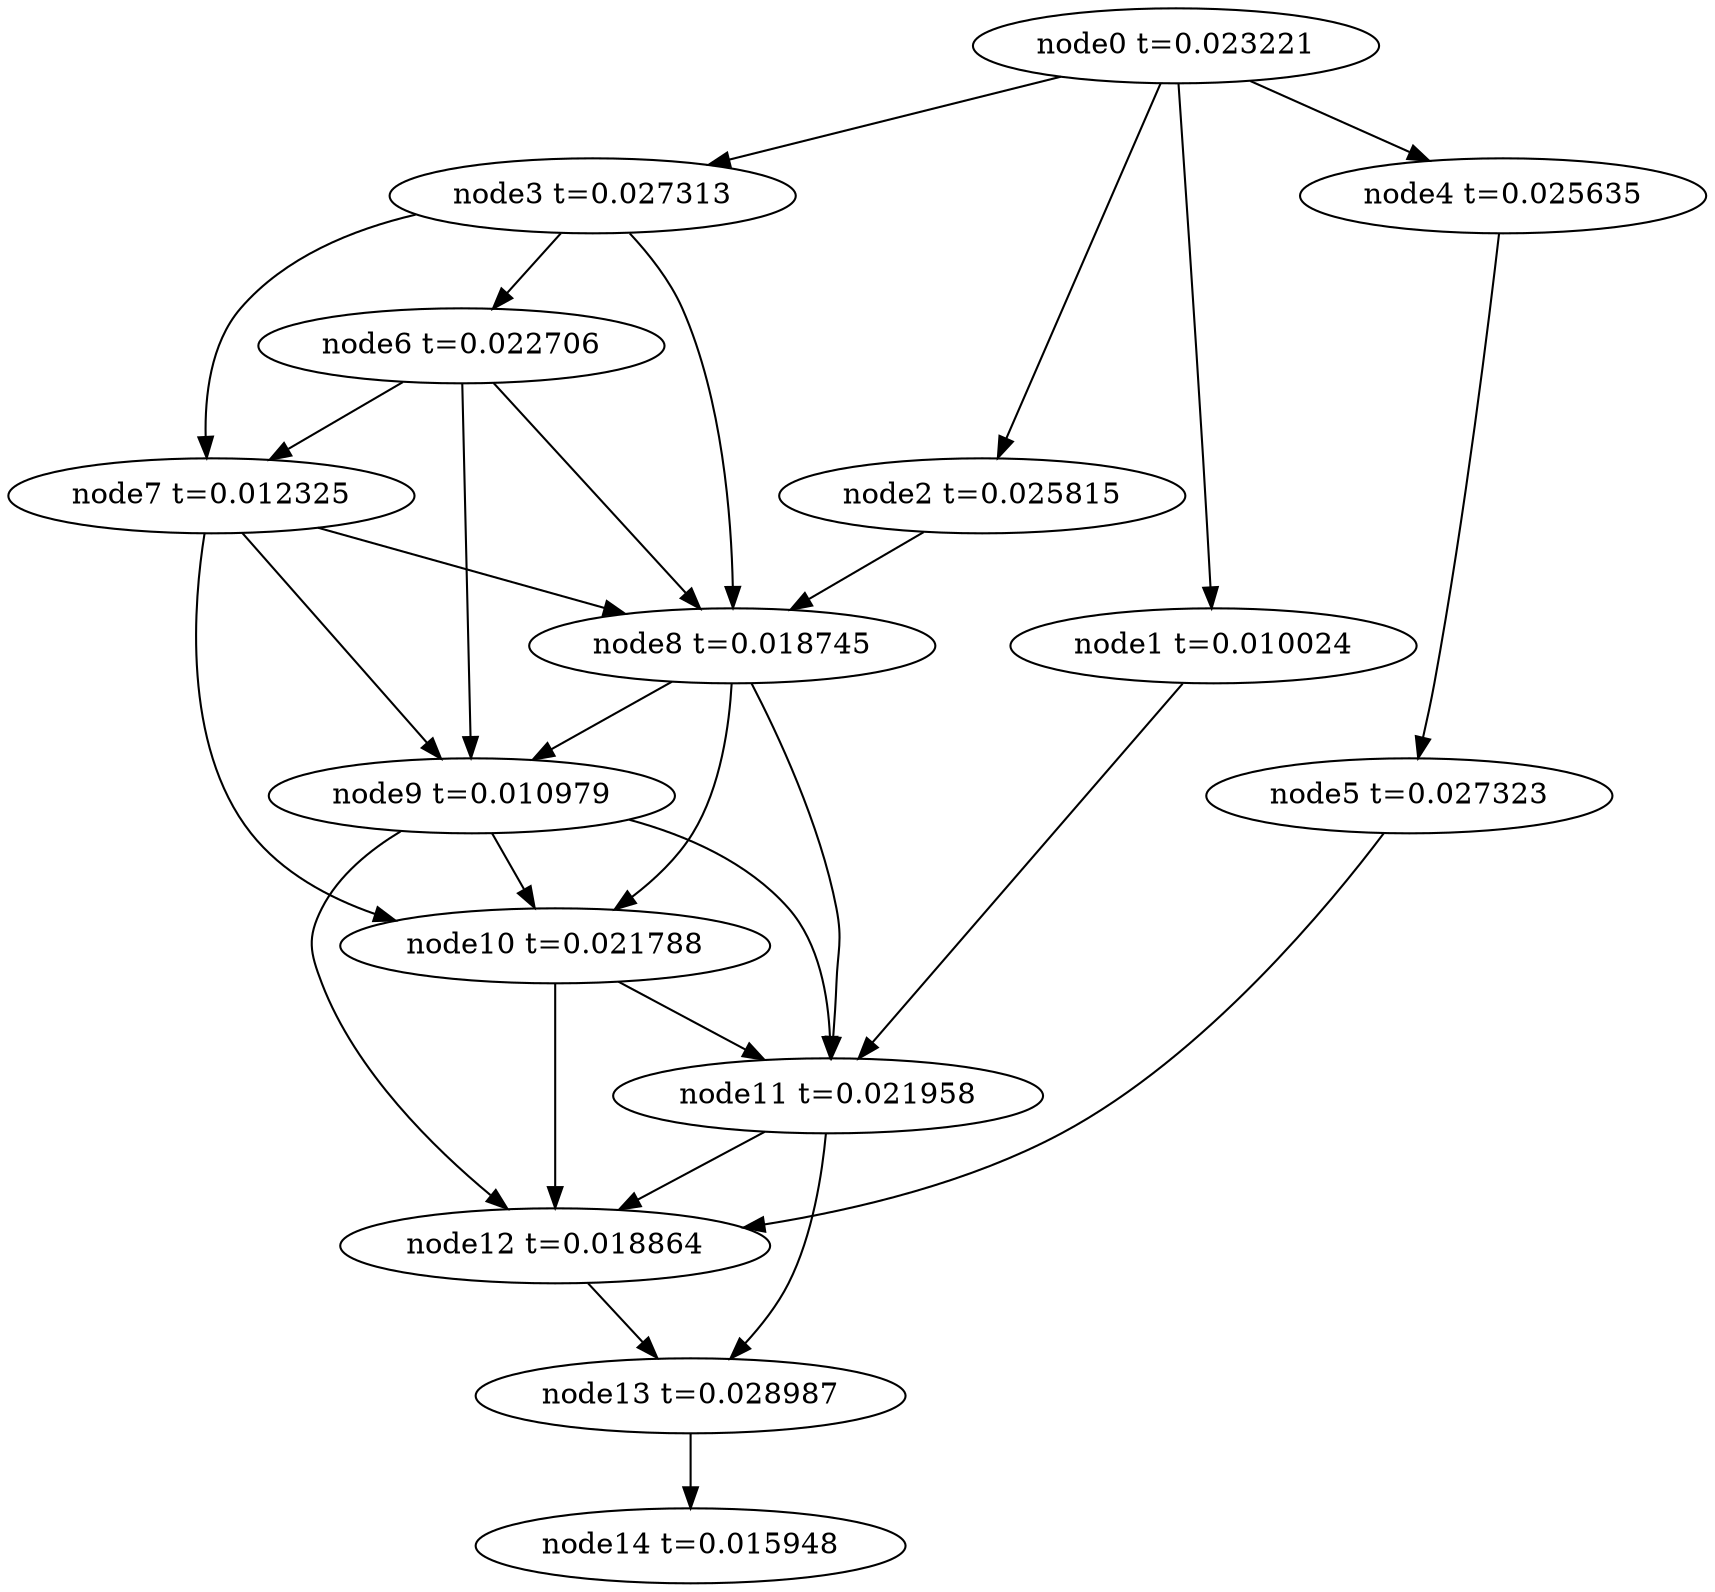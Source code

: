 digraph g{
	node14[label="node14 t=0.015948"]
	node13 -> node14
	node13[label="node13 t=0.028987"];
	node12 -> node13
	node12[label="node12 t=0.018864"];
	node11 -> node13
	node11 -> node12
	node11[label="node11 t=0.021958"];
	node10 -> node12
	node10 -> node11
	node10[label="node10 t=0.021788"];
	node9 -> node12
	node9 -> node11
	node9 -> node10
	node9[label="node9 t=0.010979"];
	node8 -> node11
	node8 -> node10
	node8 -> node9
	node8[label="node8 t=0.018745"];
	node7 -> node10
	node7 -> node9
	node7 -> node8
	node7[label="node7 t=0.012325"];
	node6 -> node9
	node6 -> node8
	node6 -> node7
	node6[label="node6 t=0.022706"];
	node5 -> node12
	node5[label="node5 t=0.027323"];
	node4 -> node5
	node4[label="node4 t=0.025635"];
	node3 -> node8
	node3 -> node7
	node3 -> node6
	node3[label="node3 t=0.027313"];
	node2 -> node8
	node2[label="node2 t=0.025815"];
	node1 -> node11
	node1[label="node1 t=0.010024"];
	node0 -> node4
	node0 -> node3
	node0 -> node2
	node0 -> node1
	node0[label="node0 t=0.023221"];
}
